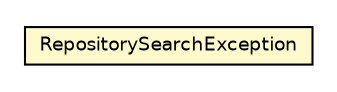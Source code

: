#!/usr/local/bin/dot
#
# Class diagram 
# Generated by UmlGraph version 4.6 (http://www.spinellis.gr/sw/umlgraph)
#

digraph G {
	edge [fontname="Helvetica",fontsize=10,labelfontname="Helvetica",labelfontsize=10];
	node [fontname="Helvetica",fontsize=10,shape=plaintext];
	// org.apache.archiva.indexer.search.RepositorySearchException
	c113909 [label=<<table border="0" cellborder="1" cellspacing="0" cellpadding="2" port="p" bgcolor="lemonChiffon" href="./RepositorySearchException.html">
		<tr><td><table border="0" cellspacing="0" cellpadding="1">
			<tr><td> RepositorySearchException </td></tr>
		</table></td></tr>
		</table>>, fontname="Helvetica", fontcolor="black", fontsize=9.0];
}

